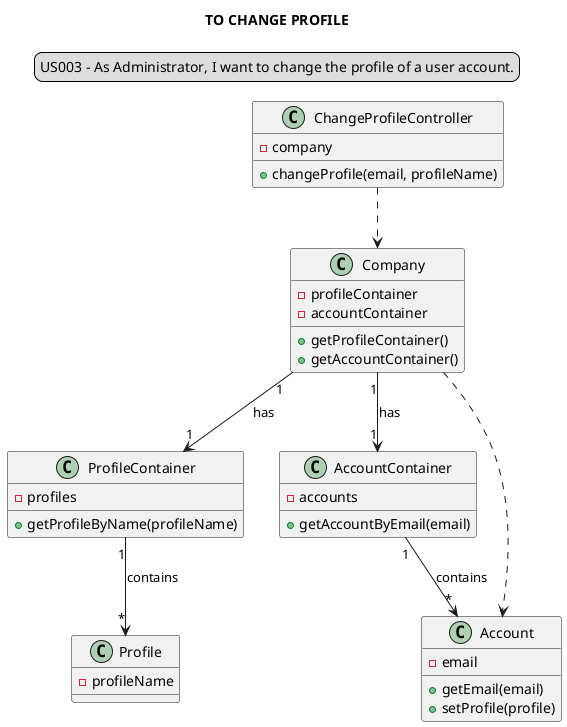 @startuml

skinparam sequenceMessageAlign center
title TO CHANGE PROFILE
legend top
US003 - As Administrator, I want to change the profile of a user account.
end legend

class ChangeProfileController {
-company
+changeProfile(email, profileName)
}

class Company {
-profileContainer
-accountContainer
+getProfileContainer()
+getAccountContainer()
}

class ProfileContainer {
-profiles
+getProfileByName(profileName)
}

class AccountContainer {
-accounts
+getAccountByEmail(email)
}

class Account{
-email
+getEmail(email)
+setProfile(profile)
}

class Profile{
-profileName
}


ChangeProfileController ..> Company
Company "1"-->"1" AccountContainer: has
Company "1"-->"1" ProfileContainer: has
Company ..> Account
AccountContainer "1"-->"*" Account: contains
ProfileContainer "1"-->"*" Profile: contains

@enduml

